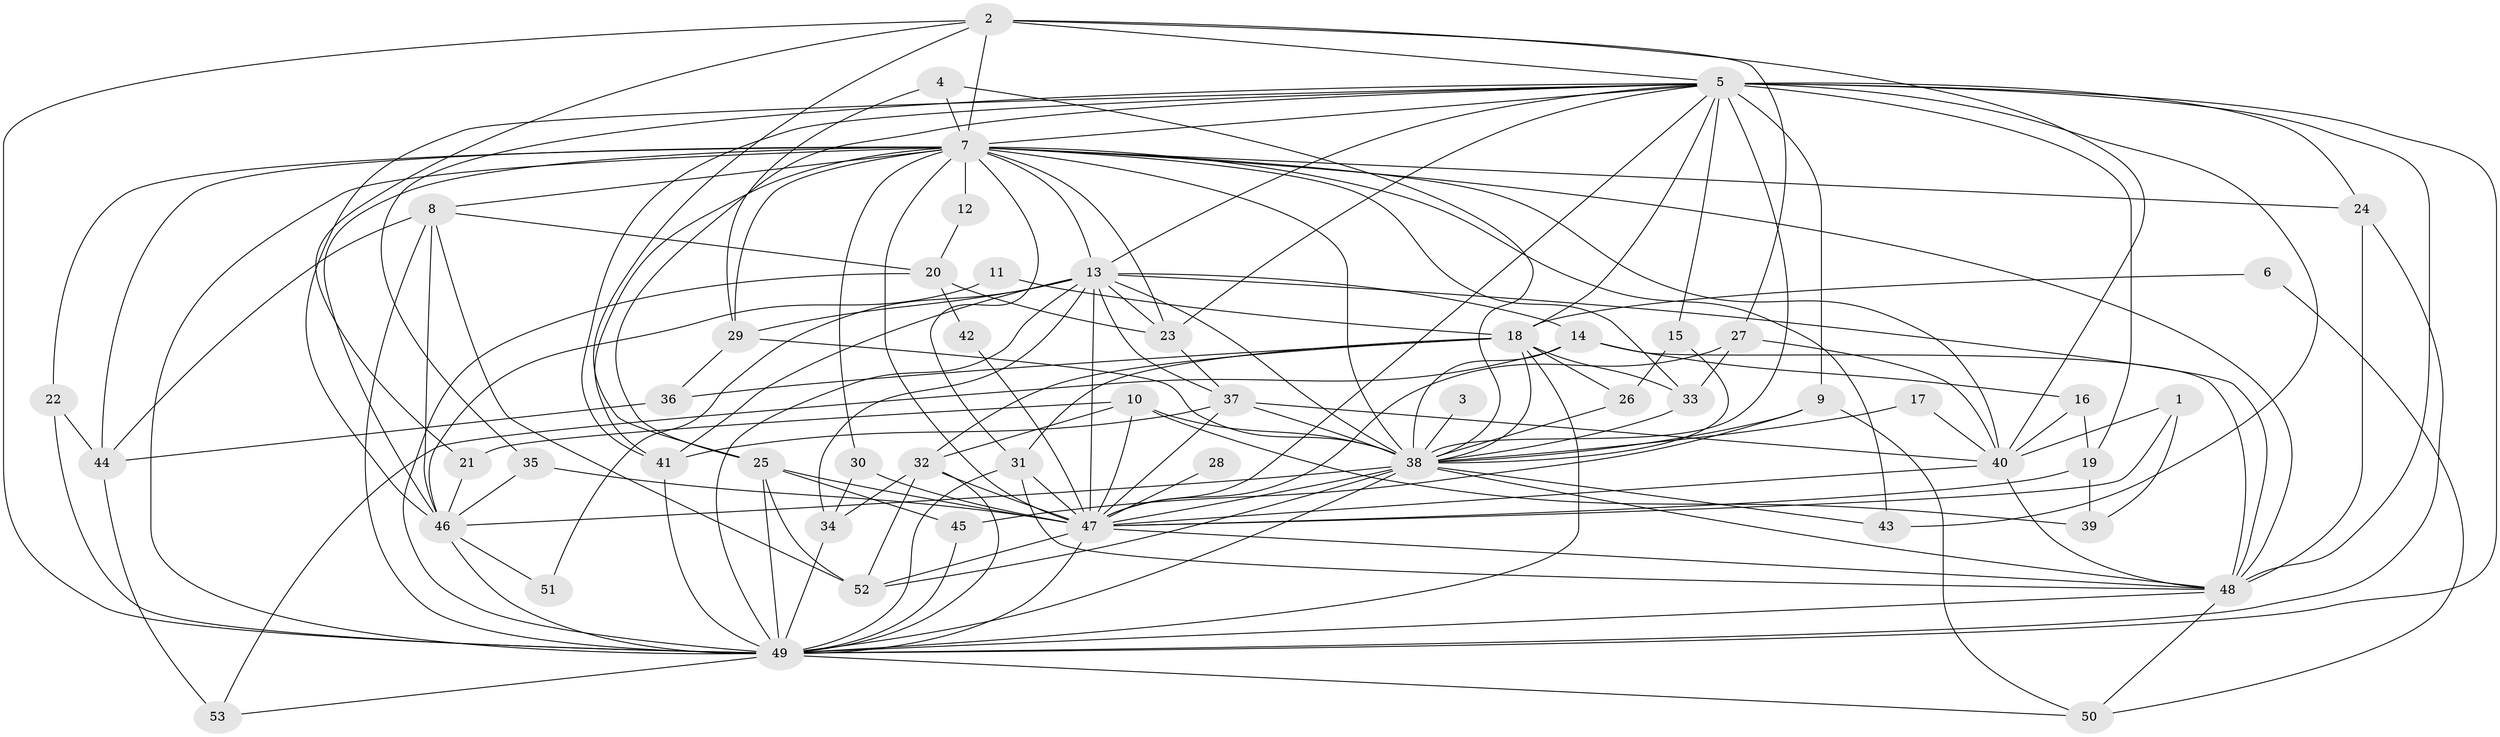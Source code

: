 // original degree distribution, {17: 0.007575757575757576, 13: 0.007575757575757576, 28: 0.022727272727272728, 19: 0.007575757575757576, 30: 0.007575757575757576, 18: 0.015151515151515152, 16: 0.007575757575757576, 4: 0.06060606060606061, 2: 0.4772727272727273, 5: 0.09090909090909091, 11: 0.007575757575757576, 3: 0.25757575757575757, 7: 0.007575757575757576, 9: 0.007575757575757576, 10: 0.007575757575757576, 6: 0.007575757575757576}
// Generated by graph-tools (version 1.1) at 2025/36/03/04/25 23:36:15]
// undirected, 53 vertices, 157 edges
graph export_dot {
  node [color=gray90,style=filled];
  1;
  2;
  3;
  4;
  5;
  6;
  7;
  8;
  9;
  10;
  11;
  12;
  13;
  14;
  15;
  16;
  17;
  18;
  19;
  20;
  21;
  22;
  23;
  24;
  25;
  26;
  27;
  28;
  29;
  30;
  31;
  32;
  33;
  34;
  35;
  36;
  37;
  38;
  39;
  40;
  41;
  42;
  43;
  44;
  45;
  46;
  47;
  48;
  49;
  50;
  51;
  52;
  53;
  1 -- 39 [weight=1.0];
  1 -- 40 [weight=1.0];
  1 -- 47 [weight=1.0];
  2 -- 5 [weight=1.0];
  2 -- 7 [weight=1.0];
  2 -- 21 [weight=1.0];
  2 -- 25 [weight=1.0];
  2 -- 27 [weight=1.0];
  2 -- 40 [weight=1.0];
  2 -- 49 [weight=1.0];
  3 -- 38 [weight=1.0];
  4 -- 7 [weight=1.0];
  4 -- 29 [weight=1.0];
  4 -- 38 [weight=1.0];
  5 -- 7 [weight=3.0];
  5 -- 9 [weight=2.0];
  5 -- 13 [weight=1.0];
  5 -- 15 [weight=2.0];
  5 -- 18 [weight=2.0];
  5 -- 19 [weight=2.0];
  5 -- 23 [weight=1.0];
  5 -- 24 [weight=1.0];
  5 -- 25 [weight=1.0];
  5 -- 35 [weight=1.0];
  5 -- 38 [weight=2.0];
  5 -- 41 [weight=1.0];
  5 -- 43 [weight=2.0];
  5 -- 46 [weight=1.0];
  5 -- 47 [weight=2.0];
  5 -- 48 [weight=2.0];
  5 -- 49 [weight=3.0];
  6 -- 18 [weight=1.0];
  6 -- 50 [weight=1.0];
  7 -- 8 [weight=1.0];
  7 -- 12 [weight=2.0];
  7 -- 13 [weight=4.0];
  7 -- 22 [weight=1.0];
  7 -- 23 [weight=1.0];
  7 -- 24 [weight=1.0];
  7 -- 29 [weight=1.0];
  7 -- 30 [weight=1.0];
  7 -- 31 [weight=1.0];
  7 -- 33 [weight=1.0];
  7 -- 38 [weight=3.0];
  7 -- 40 [weight=1.0];
  7 -- 41 [weight=1.0];
  7 -- 43 [weight=1.0];
  7 -- 44 [weight=1.0];
  7 -- 46 [weight=2.0];
  7 -- 47 [weight=4.0];
  7 -- 48 [weight=4.0];
  7 -- 49 [weight=7.0];
  8 -- 20 [weight=1.0];
  8 -- 44 [weight=1.0];
  8 -- 46 [weight=1.0];
  8 -- 49 [weight=1.0];
  8 -- 52 [weight=1.0];
  9 -- 38 [weight=1.0];
  9 -- 45 [weight=1.0];
  9 -- 50 [weight=1.0];
  10 -- 21 [weight=1.0];
  10 -- 32 [weight=1.0];
  10 -- 38 [weight=1.0];
  10 -- 39 [weight=1.0];
  10 -- 47 [weight=1.0];
  11 -- 18 [weight=1.0];
  11 -- 46 [weight=1.0];
  12 -- 20 [weight=1.0];
  13 -- 14 [weight=1.0];
  13 -- 23 [weight=1.0];
  13 -- 29 [weight=1.0];
  13 -- 34 [weight=1.0];
  13 -- 37 [weight=1.0];
  13 -- 38 [weight=3.0];
  13 -- 41 [weight=1.0];
  13 -- 47 [weight=1.0];
  13 -- 48 [weight=1.0];
  13 -- 49 [weight=3.0];
  13 -- 51 [weight=1.0];
  14 -- 16 [weight=1.0];
  14 -- 38 [weight=1.0];
  14 -- 48 [weight=1.0];
  14 -- 53 [weight=1.0];
  15 -- 26 [weight=1.0];
  15 -- 38 [weight=2.0];
  16 -- 19 [weight=1.0];
  16 -- 40 [weight=1.0];
  17 -- 38 [weight=1.0];
  17 -- 40 [weight=1.0];
  18 -- 26 [weight=1.0];
  18 -- 31 [weight=1.0];
  18 -- 32 [weight=1.0];
  18 -- 33 [weight=1.0];
  18 -- 36 [weight=2.0];
  18 -- 38 [weight=1.0];
  18 -- 49 [weight=1.0];
  19 -- 39 [weight=1.0];
  19 -- 47 [weight=1.0];
  20 -- 23 [weight=1.0];
  20 -- 42 [weight=1.0];
  20 -- 49 [weight=1.0];
  21 -- 46 [weight=1.0];
  22 -- 44 [weight=1.0];
  22 -- 49 [weight=1.0];
  23 -- 37 [weight=1.0];
  24 -- 48 [weight=1.0];
  24 -- 49 [weight=1.0];
  25 -- 45 [weight=1.0];
  25 -- 47 [weight=1.0];
  25 -- 49 [weight=1.0];
  25 -- 52 [weight=1.0];
  26 -- 38 [weight=1.0];
  27 -- 33 [weight=1.0];
  27 -- 40 [weight=1.0];
  27 -- 47 [weight=1.0];
  28 -- 47 [weight=1.0];
  29 -- 36 [weight=1.0];
  29 -- 38 [weight=2.0];
  30 -- 34 [weight=1.0];
  30 -- 47 [weight=3.0];
  31 -- 47 [weight=1.0];
  31 -- 48 [weight=1.0];
  31 -- 49 [weight=1.0];
  32 -- 34 [weight=1.0];
  32 -- 47 [weight=1.0];
  32 -- 49 [weight=1.0];
  32 -- 52 [weight=1.0];
  33 -- 38 [weight=1.0];
  34 -- 49 [weight=1.0];
  35 -- 46 [weight=1.0];
  35 -- 47 [weight=1.0];
  36 -- 44 [weight=1.0];
  37 -- 38 [weight=1.0];
  37 -- 40 [weight=1.0];
  37 -- 41 [weight=1.0];
  37 -- 47 [weight=1.0];
  38 -- 43 [weight=1.0];
  38 -- 46 [weight=1.0];
  38 -- 47 [weight=1.0];
  38 -- 48 [weight=1.0];
  38 -- 49 [weight=3.0];
  38 -- 52 [weight=1.0];
  40 -- 47 [weight=1.0];
  40 -- 48 [weight=1.0];
  41 -- 49 [weight=1.0];
  42 -- 47 [weight=1.0];
  44 -- 53 [weight=1.0];
  45 -- 49 [weight=1.0];
  46 -- 49 [weight=1.0];
  46 -- 51 [weight=1.0];
  47 -- 48 [weight=1.0];
  47 -- 49 [weight=2.0];
  47 -- 52 [weight=1.0];
  48 -- 49 [weight=3.0];
  48 -- 50 [weight=1.0];
  49 -- 50 [weight=1.0];
  49 -- 53 [weight=1.0];
}
